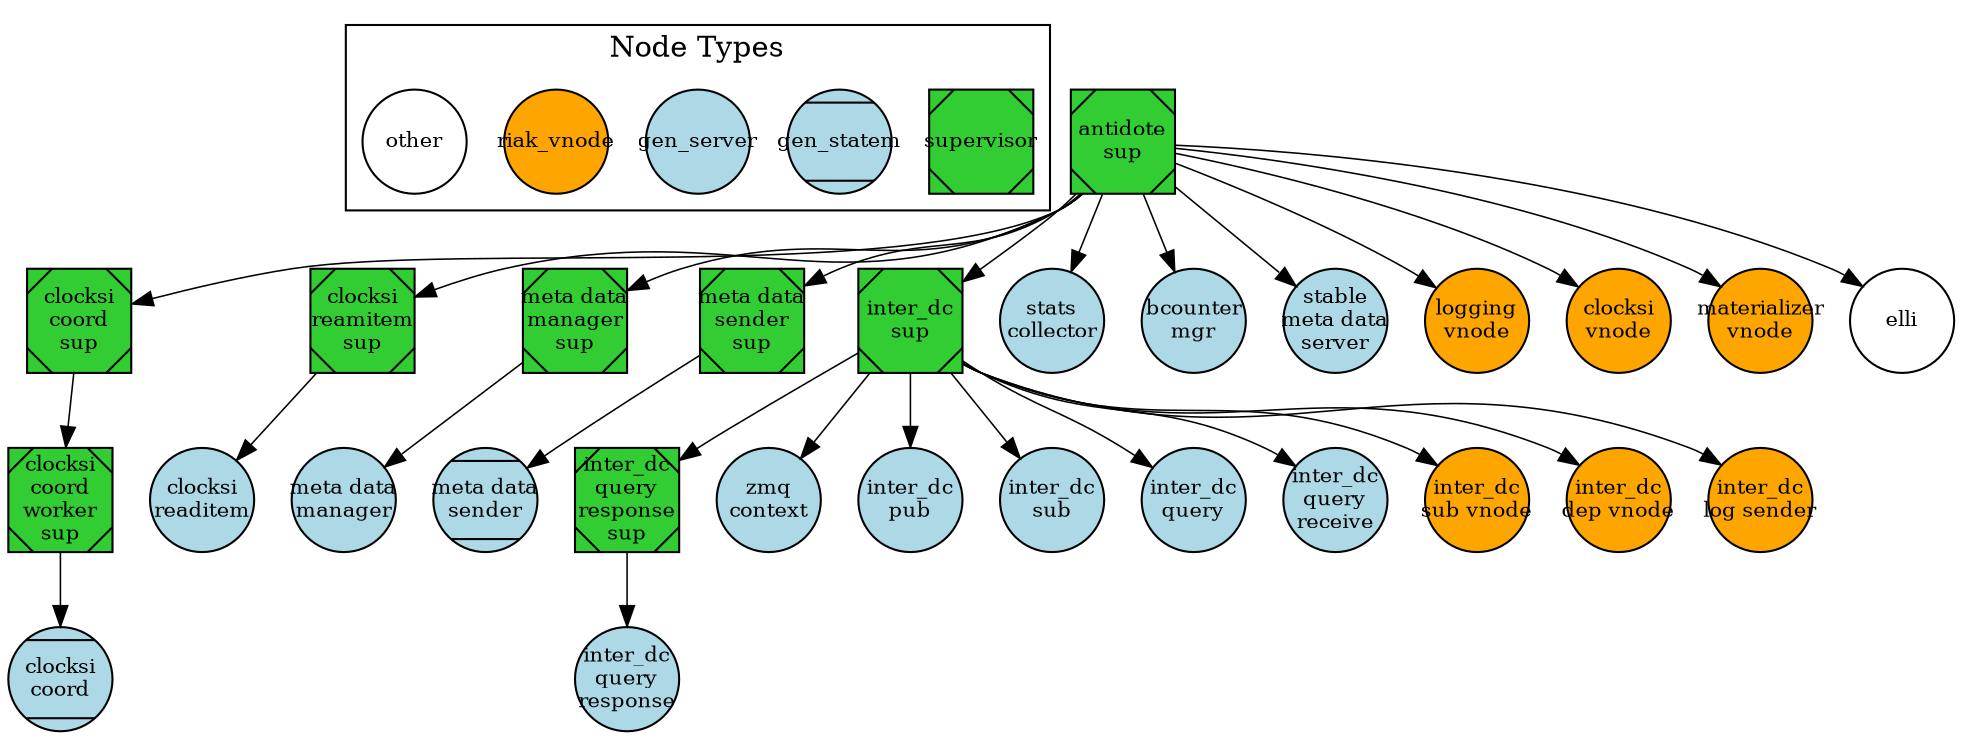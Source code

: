 digraph g {
 
        splines=true
        overlap=scale
         
        node [shape=circle,
              fixedsize=true,
              width=0.70,
              color="black", # node border color (X11 or HTML colors)
              style="filled,solid",
              fontsize=10]


        node [shape=Msquare,
              fillcolor=limegreen]
        supervisor;
        ad_app [label="antidote\nsup"]
        clock_coord [label="clocksi\ncoord\nsup"]
        clock_coord_worker [label="clocksi\ncoord\nworker\nsup"]
        clock_readitem [label="clocksi\nreamitem\nsup"]
        metadata_manager_sup [label="meta data\nmanager\nsup"]
        metadata_sender_sup [label="meta data\nsender\nsup"]

        inter_dc_sup [label="inter_dc\nsup"]
        inter_dc_query_response_sup [label="inter_dc\nquery\nresponse\nsup"]

        node [shape=Mcircle,
              fillcolor=lightblue]
        gen_statem;
        clocksi_worker [label="clocksi\ncoord"]
        metadata_sender [label="meta data\nsender"]

        node [shape=circle,
              fillcolor=lightblue]
        gen_server;
        metadata_manager [label="meta data\nmanager"]
        stats_collector [label="stats\ncollector"]
        readitem [label="clocksi\nreaditem"]
        bcounter_mgr [label="bcounter\nmgr"]
        zmq_context [label="zmq\ncontext"]
        inter_dc_pub [label="inter_dc\npub"]
        inter_dc_sub [label="inter_dc\nsub"]
        stable_meta_data_server [label="stable\nmeta data\nserver"]
        inter_dc_query [label="inter_dc\nquery"]
        inter_dc_query_rcv [label="inter_dc\nquery\nreceive"]
        inter_dc_query_response [label="inter_dc\nquery\nresponse"]

        node [shape=circle,
              fillcolor=orange]
        riak_vnode;
        logging_vnode [label="logging\nvnode"]
        clocksi_vnode [label="clocksi\nvnode"]
        materializer_vnode [label="materializer\nvnode"]
        inter_dc_sub_vnode [label="inter_dc\nsub vnode"]
        inter_dc_dep_vnode [label="inter_dc\ndep vnode"]
        inter_dc_log_sender_vnode [label="inter_dc\nlog sender"]

        node [shape=circle,
              fillcolor=white]
        other;
        elli;

         
        edge [ penwidth=0.75, color=black ]
         
        ad_app -> stats_collector ;
        ad_app -> logging_vnode ;
        ad_app -> clocksi_vnode ;
        ad_app -> clock_coord ;
        ad_app -> clock_readitem ;
        ad_app -> materializer_vnode ;
        ad_app -> bcounter_mgr ;
        ad_app -> stable_meta_data_server ;



        ad_app -> inter_dc_sup ;

        inter_dc_sup -> inter_dc_pub ;
        inter_dc_sup -> inter_dc_sub ;
        inter_dc_sup -> inter_dc_sub_vnode ;
        inter_dc_sup -> inter_dc_dep_vnode ;
        inter_dc_sup -> inter_dc_query ;
        inter_dc_sup -> inter_dc_query_rcv ;
        inter_dc_sup -> inter_dc_log_sender_vnode ;
        inter_dc_sup -> inter_dc_query_response_sup ;
        inter_dc_sup -> zmq_context ;


        ad_app -> metadata_manager_sup ;
        ad_app -> metadata_sender_sup ;

        clock_coord -> clock_coord_worker ;

        clock_coord_worker -> clocksi_worker ;

        clock_readitem -> readitem ;

        metadata_manager_sup -> metadata_manager ;

        metadata_sender_sup -> metadata_sender ;

        inter_dc_query_response_sup -> inter_dc_query_response;

        ad_app -> elli ;


    subgraph cluster_legend {

        label="Node Types";

        supervisor;
        gen_statem;
        gen_server;
        riak_vnode;
        other;

    }
}

